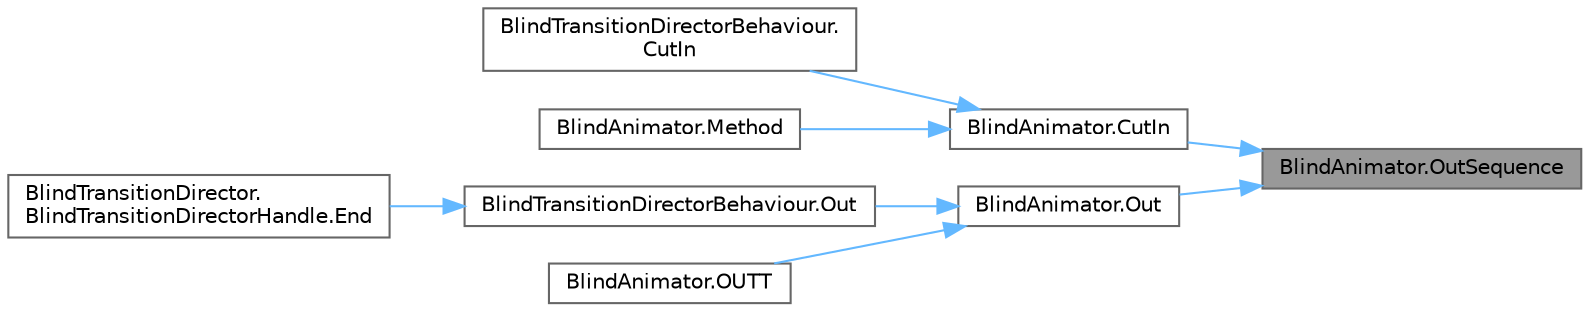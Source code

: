 digraph "BlindAnimator.OutSequence"
{
 // LATEX_PDF_SIZE
  bgcolor="transparent";
  edge [fontname=Helvetica,fontsize=10,labelfontname=Helvetica,labelfontsize=10];
  node [fontname=Helvetica,fontsize=10,shape=box,height=0.2,width=0.4];
  rankdir="RL";
  Node1 [id="Node000001",label="BlindAnimator.OutSequence",height=0.2,width=0.4,color="gray40", fillcolor="grey60", style="filled", fontcolor="black",tooltip=" "];
  Node1 -> Node2 [id="edge8_Node000001_Node000002",dir="back",color="steelblue1",style="solid",tooltip=" "];
  Node2 [id="Node000002",label="BlindAnimator.CutIn",height=0.2,width=0.4,color="grey40", fillcolor="white", style="filled",URL="$class_blind_animator.html#aa9009c1f3af507daba239d08f38288d7",tooltip=" "];
  Node2 -> Node3 [id="edge9_Node000002_Node000003",dir="back",color="steelblue1",style="solid",tooltip=" "];
  Node3 [id="Node000003",label="BlindTransitionDirectorBehaviour.\lCutIn",height=0.2,width=0.4,color="grey40", fillcolor="white", style="filled",URL="$class_blind_transition_director_behaviour.html#a9b4341484211d2263658a9b03fbc5b2d",tooltip=" "];
  Node2 -> Node4 [id="edge10_Node000002_Node000004",dir="back",color="steelblue1",style="solid",tooltip=" "];
  Node4 [id="Node000004",label="BlindAnimator.Method",height=0.2,width=0.4,color="grey40", fillcolor="white", style="filled",URL="$class_blind_animator.html#ad7f76aefed420166eaf0d8830f19491d",tooltip=" "];
  Node1 -> Node5 [id="edge11_Node000001_Node000005",dir="back",color="steelblue1",style="solid",tooltip=" "];
  Node5 [id="Node000005",label="BlindAnimator.Out",height=0.2,width=0.4,color="grey40", fillcolor="white", style="filled",URL="$class_blind_animator.html#aebc49a5cca9293630d921e75a88722e1",tooltip=" "];
  Node5 -> Node6 [id="edge12_Node000005_Node000006",dir="back",color="steelblue1",style="solid",tooltip=" "];
  Node6 [id="Node000006",label="BlindTransitionDirectorBehaviour.Out",height=0.2,width=0.4,color="grey40", fillcolor="white", style="filled",URL="$class_blind_transition_director_behaviour.html#a3c311b5d1e853410de48615c78b5f241",tooltip=" "];
  Node6 -> Node7 [id="edge13_Node000006_Node000007",dir="back",color="steelblue1",style="solid",tooltip=" "];
  Node7 [id="Node000007",label="BlindTransitionDirector.\lBlindTransitionDirectorHandle.End",height=0.2,width=0.4,color="grey40", fillcolor="white", style="filled",URL="$class_blind_transition_director_1_1_blind_transition_director_handle.html#a1ddc2d54250facef74ecb64da0d359bd",tooltip=" "];
  Node5 -> Node8 [id="edge14_Node000005_Node000008",dir="back",color="steelblue1",style="solid",tooltip=" "];
  Node8 [id="Node000008",label="BlindAnimator.OUTT",height=0.2,width=0.4,color="grey40", fillcolor="white", style="filled",URL="$class_blind_animator.html#aa40e758da886d243255e63132faf1ffc",tooltip=" "];
}
